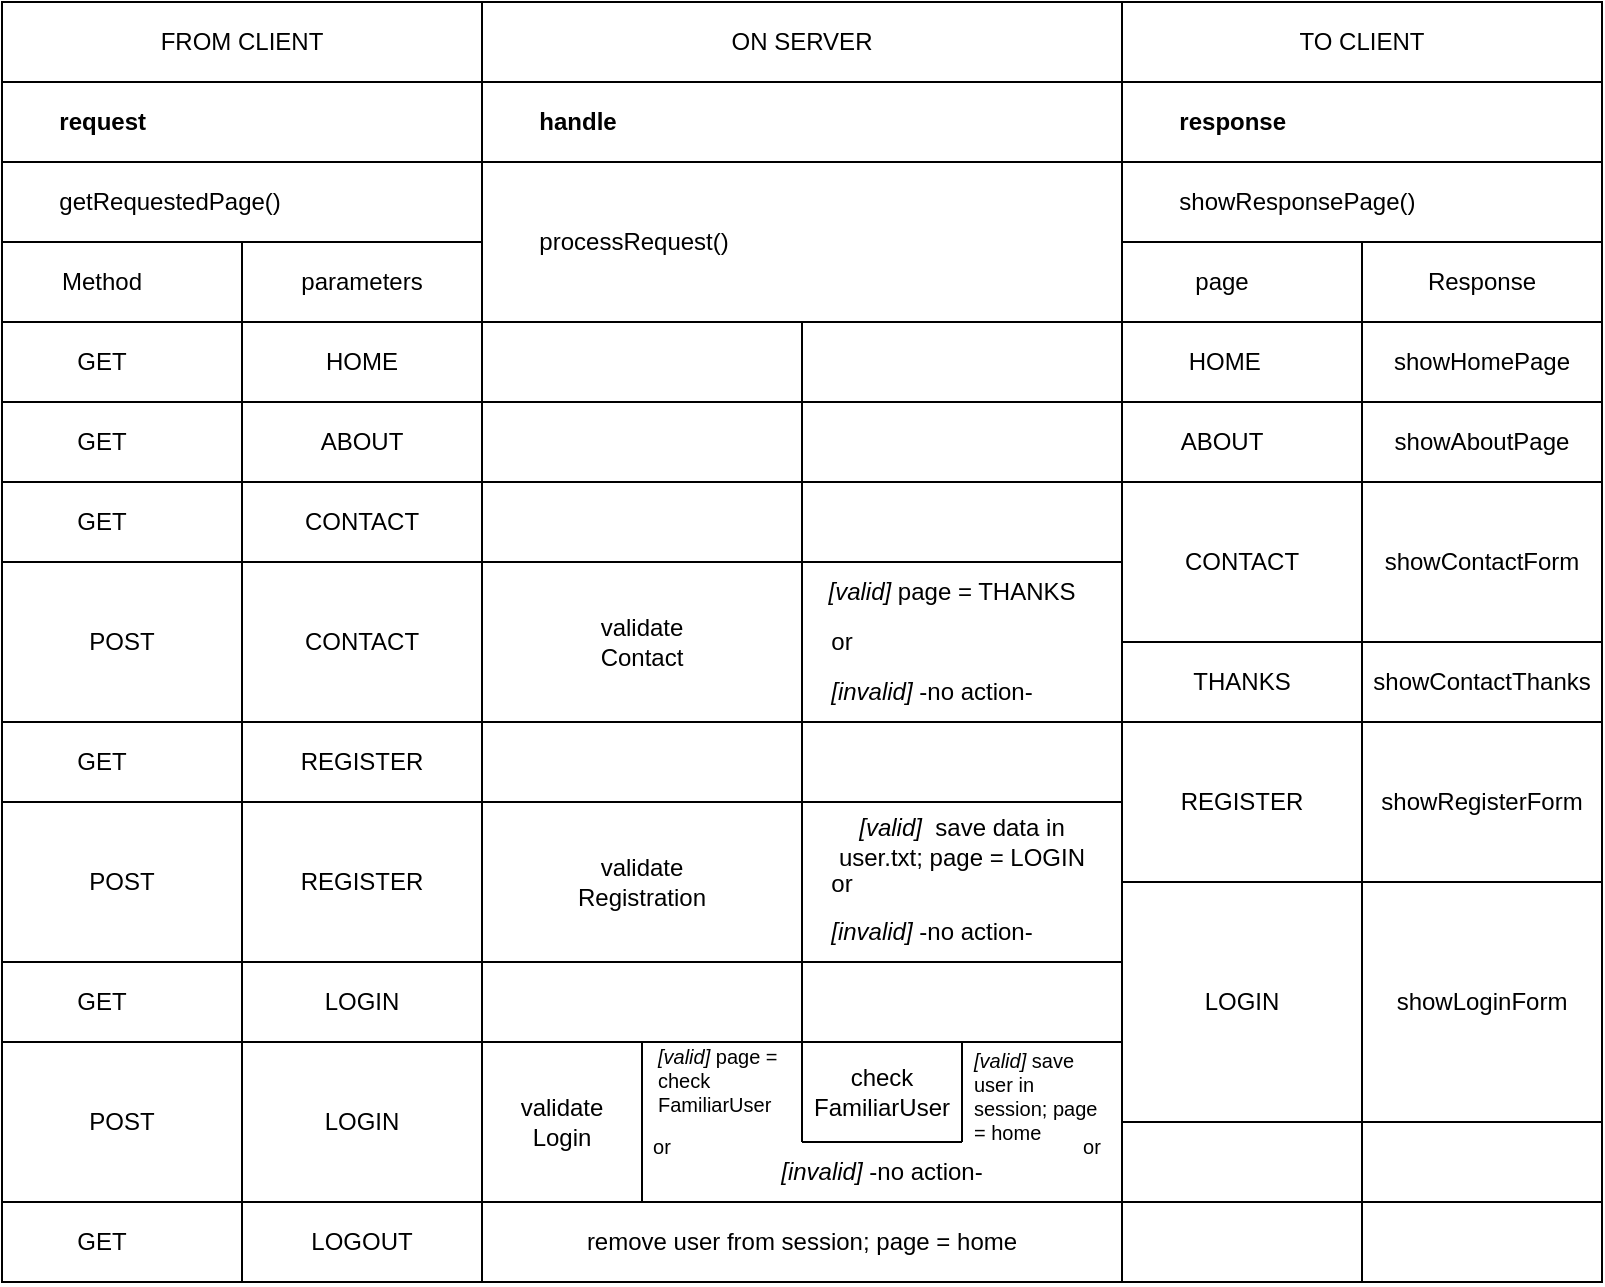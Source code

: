 <mxfile>
    <diagram id="DMjYXx61Azi3tPPFE4pD" name="Page-1">
        <mxGraphModel dx="1145" dy="645" grid="1" gridSize="10" guides="1" tooltips="1" connect="1" arrows="1" fold="1" page="1" pageScale="1" pageWidth="3300" pageHeight="4681" math="0" shadow="0">
            <root>
                <mxCell id="0"/>
                <mxCell id="1" parent="0"/>
                <mxCell id="103" value="" style="rounded=0;whiteSpace=wrap;html=1;align=left;" vertex="1" parent="1">
                    <mxGeometry x="400" y="640" width="320" height="80" as="geometry"/>
                </mxCell>
                <mxCell id="108" value="" style="rounded=0;whiteSpace=wrap;html=1;align=left;" vertex="1" parent="1">
                    <mxGeometry x="400" y="600" width="320" height="40" as="geometry"/>
                </mxCell>
                <mxCell id="88" value="" style="rounded=0;whiteSpace=wrap;html=1;align=left;" vertex="1" parent="1">
                    <mxGeometry x="400" y="520" width="320" height="80" as="geometry"/>
                </mxCell>
                <mxCell id="6" value="FROM CLIENT" style="rounded=0;whiteSpace=wrap;html=1;" vertex="1" parent="1">
                    <mxGeometry x="160" y="120" width="240" height="40" as="geometry"/>
                </mxCell>
                <mxCell id="7" value="&lt;b&gt;&lt;span style=&quot;white-space: pre;&quot;&gt;&#9;&lt;/span&gt;request&lt;/b&gt;" style="rounded=0;whiteSpace=wrap;html=1;align=left;" vertex="1" parent="1">
                    <mxGeometry x="160" y="160" width="240" height="40" as="geometry"/>
                </mxCell>
                <mxCell id="8" value="&lt;span style=&quot;white-space: pre;&quot;&gt;&#9;&lt;/span&gt;getRequestedPage()" style="rounded=0;whiteSpace=wrap;html=1;align=left;" vertex="1" parent="1">
                    <mxGeometry x="160" y="200" width="240" height="40" as="geometry"/>
                </mxCell>
                <mxCell id="9" value="" style="rounded=0;whiteSpace=wrap;html=1;align=left;" vertex="1" parent="1">
                    <mxGeometry x="160" y="240" width="240" height="40" as="geometry"/>
                </mxCell>
                <mxCell id="10" value="" style="rounded=0;whiteSpace=wrap;html=1;align=left;" vertex="1" parent="1">
                    <mxGeometry x="160" y="280" width="240" height="40" as="geometry"/>
                </mxCell>
                <mxCell id="11" value="" style="endArrow=none;html=1;entryX=0.5;entryY=1;entryDx=0;entryDy=0;exitX=0.5;exitY=0;exitDx=0;exitDy=0;" edge="1" parent="1" source="10" target="10">
                    <mxGeometry width="50" height="50" relative="1" as="geometry">
                        <mxPoint x="370" y="240" as="sourcePoint"/>
                        <mxPoint x="420" y="190" as="targetPoint"/>
                    </mxGeometry>
                </mxCell>
                <mxCell id="14" value="" style="endArrow=none;html=1;entryX=0.5;entryY=0;entryDx=0;entryDy=0;exitX=0.5;exitY=1;exitDx=0;exitDy=0;" edge="1" parent="1" source="9" target="9">
                    <mxGeometry width="50" height="50" relative="1" as="geometry">
                        <mxPoint x="260" y="300" as="sourcePoint"/>
                        <mxPoint x="310" y="250" as="targetPoint"/>
                    </mxGeometry>
                </mxCell>
                <mxCell id="15" value="Method" style="text;html=1;strokeColor=none;fillColor=none;align=center;verticalAlign=middle;whiteSpace=wrap;rounded=0;" vertex="1" parent="1">
                    <mxGeometry x="180" y="245" width="60" height="30" as="geometry"/>
                </mxCell>
                <mxCell id="16" value="GET" style="text;html=1;strokeColor=none;fillColor=none;align=center;verticalAlign=middle;whiteSpace=wrap;rounded=0;" vertex="1" parent="1">
                    <mxGeometry x="180" y="285" width="60" height="30" as="geometry"/>
                </mxCell>
                <mxCell id="18" value="parameters" style="text;html=1;strokeColor=none;fillColor=none;align=center;verticalAlign=middle;whiteSpace=wrap;rounded=0;" vertex="1" parent="1">
                    <mxGeometry x="310" y="245" width="60" height="30" as="geometry"/>
                </mxCell>
                <mxCell id="20" value="HOME" style="text;html=1;strokeColor=none;fillColor=none;align=center;verticalAlign=middle;whiteSpace=wrap;rounded=0;" vertex="1" parent="1">
                    <mxGeometry x="310" y="285" width="60" height="30" as="geometry"/>
                </mxCell>
                <mxCell id="21" value="" style="rounded=0;whiteSpace=wrap;html=1;align=left;" vertex="1" parent="1">
                    <mxGeometry x="160" y="320" width="240" height="40" as="geometry"/>
                </mxCell>
                <mxCell id="22" value="" style="endArrow=none;html=1;entryX=0.5;entryY=1;entryDx=0;entryDy=0;exitX=0.5;exitY=0;exitDx=0;exitDy=0;" edge="1" parent="1" source="21" target="21">
                    <mxGeometry width="50" height="50" relative="1" as="geometry">
                        <mxPoint x="370" y="280" as="sourcePoint"/>
                        <mxPoint x="420" y="230" as="targetPoint"/>
                    </mxGeometry>
                </mxCell>
                <mxCell id="23" value="GET" style="text;html=1;strokeColor=none;fillColor=none;align=center;verticalAlign=middle;whiteSpace=wrap;rounded=0;" vertex="1" parent="1">
                    <mxGeometry x="180" y="325" width="60" height="30" as="geometry"/>
                </mxCell>
                <mxCell id="24" value="ABOUT" style="text;html=1;strokeColor=none;fillColor=none;align=center;verticalAlign=middle;whiteSpace=wrap;rounded=0;" vertex="1" parent="1">
                    <mxGeometry x="310" y="325" width="60" height="30" as="geometry"/>
                </mxCell>
                <mxCell id="25" value="" style="rounded=0;whiteSpace=wrap;html=1;align=left;" vertex="1" parent="1">
                    <mxGeometry x="160" y="360" width="240" height="40" as="geometry"/>
                </mxCell>
                <mxCell id="26" value="" style="endArrow=none;html=1;entryX=0.5;entryY=1;entryDx=0;entryDy=0;exitX=0.5;exitY=0;exitDx=0;exitDy=0;" edge="1" parent="1" source="25" target="25">
                    <mxGeometry width="50" height="50" relative="1" as="geometry">
                        <mxPoint x="370" y="320" as="sourcePoint"/>
                        <mxPoint x="420" y="270" as="targetPoint"/>
                    </mxGeometry>
                </mxCell>
                <mxCell id="27" value="GET" style="text;html=1;strokeColor=none;fillColor=none;align=center;verticalAlign=middle;whiteSpace=wrap;rounded=0;" vertex="1" parent="1">
                    <mxGeometry x="180" y="365" width="60" height="30" as="geometry"/>
                </mxCell>
                <mxCell id="28" value="CONTACT" style="text;html=1;strokeColor=none;fillColor=none;align=center;verticalAlign=middle;whiteSpace=wrap;rounded=0;" vertex="1" parent="1">
                    <mxGeometry x="310" y="365" width="60" height="30" as="geometry"/>
                </mxCell>
                <mxCell id="29" value="" style="rounded=0;whiteSpace=wrap;html=1;align=left;" vertex="1" parent="1">
                    <mxGeometry x="160" y="400" width="240" height="80" as="geometry"/>
                </mxCell>
                <mxCell id="30" value="" style="endArrow=none;html=1;entryX=0.5;entryY=1;entryDx=0;entryDy=0;exitX=0.5;exitY=0;exitDx=0;exitDy=0;" edge="1" parent="1" source="29" target="29">
                    <mxGeometry width="50" height="50" relative="1" as="geometry">
                        <mxPoint x="370" y="360" as="sourcePoint"/>
                        <mxPoint x="420" y="310" as="targetPoint"/>
                    </mxGeometry>
                </mxCell>
                <mxCell id="31" value="POST" style="text;html=1;strokeColor=none;fillColor=none;align=center;verticalAlign=middle;whiteSpace=wrap;rounded=0;" vertex="1" parent="1">
                    <mxGeometry x="190" y="425" width="60" height="30" as="geometry"/>
                </mxCell>
                <mxCell id="32" value="CONTACT" style="text;html=1;strokeColor=none;fillColor=none;align=center;verticalAlign=middle;whiteSpace=wrap;rounded=0;" vertex="1" parent="1">
                    <mxGeometry x="310" y="425" width="60" height="30" as="geometry"/>
                </mxCell>
                <mxCell id="33" value="" style="rounded=0;whiteSpace=wrap;html=1;align=left;" vertex="1" parent="1">
                    <mxGeometry x="160" y="480" width="240" height="40" as="geometry"/>
                </mxCell>
                <mxCell id="34" value="" style="endArrow=none;html=1;entryX=0.5;entryY=1;entryDx=0;entryDy=0;exitX=0.5;exitY=0;exitDx=0;exitDy=0;" edge="1" parent="1" source="33" target="33">
                    <mxGeometry width="50" height="50" relative="1" as="geometry">
                        <mxPoint x="370" y="440" as="sourcePoint"/>
                        <mxPoint x="420" y="390" as="targetPoint"/>
                    </mxGeometry>
                </mxCell>
                <mxCell id="35" value="GET" style="text;html=1;strokeColor=none;fillColor=none;align=center;verticalAlign=middle;whiteSpace=wrap;rounded=0;" vertex="1" parent="1">
                    <mxGeometry x="180" y="485" width="60" height="30" as="geometry"/>
                </mxCell>
                <mxCell id="36" value="REGISTER" style="text;html=1;strokeColor=none;fillColor=none;align=center;verticalAlign=middle;whiteSpace=wrap;rounded=0;" vertex="1" parent="1">
                    <mxGeometry x="310" y="485" width="60" height="30" as="geometry"/>
                </mxCell>
                <mxCell id="37" value="ON SERVER" style="rounded=0;whiteSpace=wrap;html=1;" vertex="1" parent="1">
                    <mxGeometry x="400" y="120" width="320" height="40" as="geometry"/>
                </mxCell>
                <mxCell id="38" value="&lt;span style=&quot;white-space: pre;&quot;&gt;&#9;&lt;/span&gt;processRequest()" style="rounded=0;whiteSpace=wrap;html=1;align=left;labelBackgroundColor=none;" vertex="1" parent="1">
                    <mxGeometry x="400" y="200" width="320" height="80" as="geometry"/>
                </mxCell>
                <mxCell id="39" value="&lt;b&gt;&lt;span style=&quot;white-space: pre;&quot;&gt;&#9;&lt;/span&gt;handle&lt;/b&gt;" style="rounded=0;whiteSpace=wrap;html=1;align=left;" vertex="1" parent="1">
                    <mxGeometry x="400" y="160" width="320" height="40" as="geometry"/>
                </mxCell>
                <mxCell id="40" value="" style="rounded=0;whiteSpace=wrap;html=1;align=left;" vertex="1" parent="1">
                    <mxGeometry x="400" y="280" width="320" height="40" as="geometry"/>
                </mxCell>
                <mxCell id="41" value="" style="rounded=0;whiteSpace=wrap;html=1;align=left;" vertex="1" parent="1">
                    <mxGeometry x="400" y="320" width="320" height="40" as="geometry"/>
                </mxCell>
                <mxCell id="42" value="" style="rounded=0;whiteSpace=wrap;html=1;align=left;" vertex="1" parent="1">
                    <mxGeometry x="400" y="360" width="320" height="40" as="geometry"/>
                </mxCell>
                <mxCell id="43" value="" style="rounded=0;whiteSpace=wrap;html=1;align=left;" vertex="1" parent="1">
                    <mxGeometry x="400" y="400" width="320" height="80" as="geometry"/>
                </mxCell>
                <mxCell id="44" value="" style="rounded=0;whiteSpace=wrap;html=1;align=left;" vertex="1" parent="1">
                    <mxGeometry x="400" y="480" width="320" height="40" as="geometry"/>
                </mxCell>
                <mxCell id="45" value="TO CLIENT" style="rounded=0;whiteSpace=wrap;html=1;" vertex="1" parent="1">
                    <mxGeometry x="720" y="120" width="240" height="40" as="geometry"/>
                </mxCell>
                <mxCell id="46" value="&lt;b&gt;&lt;span style=&quot;white-space: pre;&quot;&gt;&#9;&lt;/span&gt;response&lt;/b&gt;" style="rounded=0;whiteSpace=wrap;html=1;align=left;" vertex="1" parent="1">
                    <mxGeometry x="720" y="160" width="240" height="40" as="geometry"/>
                </mxCell>
                <mxCell id="47" value="&lt;span style=&quot;white-space: pre;&quot;&gt;&#9;&lt;/span&gt;showResponsePage()" style="rounded=0;whiteSpace=wrap;html=1;align=left;" vertex="1" parent="1">
                    <mxGeometry x="720" y="200" width="240" height="40" as="geometry"/>
                </mxCell>
                <mxCell id="48" value="" style="rounded=0;whiteSpace=wrap;html=1;align=left;" vertex="1" parent="1">
                    <mxGeometry x="720" y="240" width="240" height="40" as="geometry"/>
                </mxCell>
                <mxCell id="49" value="" style="rounded=0;whiteSpace=wrap;html=1;align=left;" vertex="1" parent="1">
                    <mxGeometry x="720" y="280" width="240" height="40" as="geometry"/>
                </mxCell>
                <mxCell id="50" value="" style="endArrow=none;html=1;entryX=0.5;entryY=1;entryDx=0;entryDy=0;exitX=0.5;exitY=0;exitDx=0;exitDy=0;" edge="1" parent="1" source="49" target="49">
                    <mxGeometry width="50" height="50" relative="1" as="geometry">
                        <mxPoint x="930" y="240" as="sourcePoint"/>
                        <mxPoint x="980" y="190" as="targetPoint"/>
                    </mxGeometry>
                </mxCell>
                <mxCell id="51" value="" style="endArrow=none;html=1;entryX=0.5;entryY=0;entryDx=0;entryDy=0;exitX=0.5;exitY=1;exitDx=0;exitDy=0;" edge="1" parent="1" source="48" target="48">
                    <mxGeometry width="50" height="50" relative="1" as="geometry">
                        <mxPoint x="820" y="300" as="sourcePoint"/>
                        <mxPoint x="870" y="250" as="targetPoint"/>
                    </mxGeometry>
                </mxCell>
                <mxCell id="52" value="page" style="text;html=1;strokeColor=none;fillColor=none;align=center;verticalAlign=middle;whiteSpace=wrap;rounded=0;" vertex="1" parent="1">
                    <mxGeometry x="740" y="245" width="60" height="30" as="geometry"/>
                </mxCell>
                <mxCell id="53" value="HOME&lt;span style=&quot;white-space: pre;&quot;&gt;&#9;&lt;/span&gt;" style="text;html=1;strokeColor=none;fillColor=none;align=center;verticalAlign=middle;whiteSpace=wrap;rounded=0;" vertex="1" parent="1">
                    <mxGeometry x="750" y="285" width="60" height="30" as="geometry"/>
                </mxCell>
                <mxCell id="54" value="Response" style="text;html=1;strokeColor=none;fillColor=none;align=center;verticalAlign=middle;whiteSpace=wrap;rounded=0;" vertex="1" parent="1">
                    <mxGeometry x="870" y="245" width="60" height="30" as="geometry"/>
                </mxCell>
                <mxCell id="55" value="showHomePage" style="text;html=1;strokeColor=none;fillColor=none;align=center;verticalAlign=middle;whiteSpace=wrap;rounded=0;" vertex="1" parent="1">
                    <mxGeometry x="870" y="285" width="60" height="30" as="geometry"/>
                </mxCell>
                <mxCell id="56" value="" style="rounded=0;whiteSpace=wrap;html=1;align=left;" vertex="1" parent="1">
                    <mxGeometry x="720" y="320" width="240" height="40" as="geometry"/>
                </mxCell>
                <mxCell id="57" value="" style="endArrow=none;html=1;entryX=0.5;entryY=1;entryDx=0;entryDy=0;exitX=0.5;exitY=0;exitDx=0;exitDy=0;" edge="1" parent="1" source="56" target="56">
                    <mxGeometry width="50" height="50" relative="1" as="geometry">
                        <mxPoint x="930" y="280" as="sourcePoint"/>
                        <mxPoint x="980" y="230" as="targetPoint"/>
                    </mxGeometry>
                </mxCell>
                <mxCell id="58" value="ABOUT" style="text;html=1;strokeColor=none;fillColor=none;align=center;verticalAlign=middle;whiteSpace=wrap;rounded=0;" vertex="1" parent="1">
                    <mxGeometry x="740" y="325" width="60" height="30" as="geometry"/>
                </mxCell>
                <mxCell id="59" value="showAboutPage" style="text;html=1;strokeColor=none;fillColor=none;align=center;verticalAlign=middle;whiteSpace=wrap;rounded=0;" vertex="1" parent="1">
                    <mxGeometry x="870" y="325" width="60" height="30" as="geometry"/>
                </mxCell>
                <mxCell id="60" value="" style="rounded=0;whiteSpace=wrap;html=1;align=left;" vertex="1" parent="1">
                    <mxGeometry x="720" y="360" width="240" height="80" as="geometry"/>
                </mxCell>
                <mxCell id="61" value="" style="endArrow=none;html=1;entryX=0.5;entryY=1;entryDx=0;entryDy=0;exitX=0.5;exitY=0;exitDx=0;exitDy=0;" edge="1" parent="1" source="60" target="60">
                    <mxGeometry width="50" height="50" relative="1" as="geometry">
                        <mxPoint x="930" y="320" as="sourcePoint"/>
                        <mxPoint x="980" y="270" as="targetPoint"/>
                    </mxGeometry>
                </mxCell>
                <mxCell id="62" value="CONTACT" style="text;html=1;strokeColor=none;fillColor=none;align=center;verticalAlign=middle;whiteSpace=wrap;rounded=0;" vertex="1" parent="1">
                    <mxGeometry x="750" y="385" width="60" height="30" as="geometry"/>
                </mxCell>
                <mxCell id="63" value="showContactForm" style="text;html=1;strokeColor=none;fillColor=none;align=center;verticalAlign=middle;whiteSpace=wrap;rounded=0;" vertex="1" parent="1">
                    <mxGeometry x="870" y="385" width="60" height="30" as="geometry"/>
                </mxCell>
                <mxCell id="65" value="" style="endArrow=none;html=1;entryX=0.5;entryY=1;entryDx=0;entryDy=0;exitX=0.5;exitY=0;exitDx=0;exitDy=0;" edge="1" parent="1">
                    <mxGeometry width="50" height="50" relative="1" as="geometry">
                        <mxPoint x="840" y="400" as="sourcePoint"/>
                        <mxPoint x="840" y="480" as="targetPoint"/>
                    </mxGeometry>
                </mxCell>
                <mxCell id="68" value="" style="rounded=0;whiteSpace=wrap;html=1;align=left;" vertex="1" parent="1">
                    <mxGeometry x="720" y="480" width="240" height="80" as="geometry"/>
                </mxCell>
                <mxCell id="69" value="" style="endArrow=none;html=1;entryX=0.5;entryY=1;entryDx=0;entryDy=0;exitX=0.5;exitY=0;exitDx=0;exitDy=0;" edge="1" parent="1" source="68" target="68">
                    <mxGeometry width="50" height="50" relative="1" as="geometry">
                        <mxPoint x="930" y="440" as="sourcePoint"/>
                        <mxPoint x="980" y="390" as="targetPoint"/>
                    </mxGeometry>
                </mxCell>
                <mxCell id="70" value="REGISTER" style="text;html=1;strokeColor=none;fillColor=none;align=center;verticalAlign=middle;whiteSpace=wrap;rounded=0;" vertex="1" parent="1">
                    <mxGeometry x="750" y="505" width="60" height="30" as="geometry"/>
                </mxCell>
                <mxCell id="71" value="showRegisterForm" style="text;html=1;strokeColor=none;fillColor=none;align=center;verticalAlign=middle;whiteSpace=wrap;rounded=0;" vertex="1" parent="1">
                    <mxGeometry x="870" y="505" width="60" height="30" as="geometry"/>
                </mxCell>
                <mxCell id="72" value="" style="rounded=0;whiteSpace=wrap;html=1;align=left;" vertex="1" parent="1">
                    <mxGeometry x="720" y="440" width="240" height="40" as="geometry"/>
                </mxCell>
                <mxCell id="74" value="" style="endArrow=none;html=1;entryX=0.5;entryY=0;entryDx=0;entryDy=0;exitX=0.5;exitY=1;exitDx=0;exitDy=0;" edge="1" parent="1" source="72" target="72">
                    <mxGeometry width="50" height="50" relative="1" as="geometry">
                        <mxPoint x="810" y="520" as="sourcePoint"/>
                        <mxPoint x="860" y="470" as="targetPoint"/>
                    </mxGeometry>
                </mxCell>
                <mxCell id="76" value="THANKS" style="text;html=1;strokeColor=none;fillColor=none;align=center;verticalAlign=middle;whiteSpace=wrap;rounded=0;" vertex="1" parent="1">
                    <mxGeometry x="750" y="445" width="60" height="30" as="geometry"/>
                </mxCell>
                <mxCell id="78" value="showContactThanks" style="text;html=1;strokeColor=none;fillColor=none;align=center;verticalAlign=middle;whiteSpace=wrap;rounded=0;" vertex="1" parent="1">
                    <mxGeometry x="870" y="445" width="60" height="30" as="geometry"/>
                </mxCell>
                <mxCell id="79" value="" style="endArrow=none;html=1;entryX=0.5;entryY=0;entryDx=0;entryDy=0;" edge="1" parent="1" target="40">
                    <mxGeometry width="50" height="50" relative="1" as="geometry">
                        <mxPoint x="560" y="690" as="sourcePoint"/>
                        <mxPoint x="590" y="430" as="targetPoint"/>
                    </mxGeometry>
                </mxCell>
                <mxCell id="80" value="validate Contact" style="text;html=1;strokeColor=none;fillColor=none;align=center;verticalAlign=middle;whiteSpace=wrap;rounded=0;labelBackgroundColor=none;" vertex="1" parent="1">
                    <mxGeometry x="450" y="425" width="60" height="30" as="geometry"/>
                </mxCell>
                <mxCell id="81" value="&lt;i&gt;[valid]&lt;/i&gt; page = THANKS" style="text;html=1;strokeColor=none;fillColor=none;align=center;verticalAlign=middle;whiteSpace=wrap;rounded=0;labelBackgroundColor=none;" vertex="1" parent="1">
                    <mxGeometry x="560" y="400" width="150" height="30" as="geometry"/>
                </mxCell>
                <mxCell id="82" value="&lt;i&gt;[invalid] &lt;/i&gt;-no action-" style="text;html=1;strokeColor=none;fillColor=none;align=center;verticalAlign=middle;whiteSpace=wrap;rounded=0;labelBackgroundColor=none;" vertex="1" parent="1">
                    <mxGeometry x="550" y="450" width="150" height="30" as="geometry"/>
                </mxCell>
                <mxCell id="83" value="or" style="text;html=1;strokeColor=none;fillColor=none;align=center;verticalAlign=middle;whiteSpace=wrap;rounded=0;labelBackgroundColor=none;" vertex="1" parent="1">
                    <mxGeometry x="550" y="425" width="60" height="30" as="geometry"/>
                </mxCell>
                <mxCell id="84" value="" style="rounded=0;whiteSpace=wrap;html=1;align=left;" vertex="1" parent="1">
                    <mxGeometry x="160" y="520" width="240" height="80" as="geometry"/>
                </mxCell>
                <mxCell id="85" value="" style="endArrow=none;html=1;entryX=0.5;entryY=1;entryDx=0;entryDy=0;exitX=0.5;exitY=0;exitDx=0;exitDy=0;" edge="1" parent="1" source="84" target="84">
                    <mxGeometry width="50" height="50" relative="1" as="geometry">
                        <mxPoint x="370" y="480" as="sourcePoint"/>
                        <mxPoint x="420" y="430" as="targetPoint"/>
                    </mxGeometry>
                </mxCell>
                <mxCell id="86" value="POST" style="text;html=1;strokeColor=none;fillColor=none;align=center;verticalAlign=middle;whiteSpace=wrap;rounded=0;" vertex="1" parent="1">
                    <mxGeometry x="190" y="545" width="60" height="30" as="geometry"/>
                </mxCell>
                <mxCell id="87" value="REGISTER" style="text;html=1;strokeColor=none;fillColor=none;align=center;verticalAlign=middle;whiteSpace=wrap;rounded=0;" vertex="1" parent="1">
                    <mxGeometry x="310" y="545" width="60" height="30" as="geometry"/>
                </mxCell>
                <mxCell id="89" value="" style="endArrow=none;html=1;entryX=0.5;entryY=1;entryDx=0;entryDy=0;exitX=0.5;exitY=0;exitDx=0;exitDy=0;" edge="1" parent="1">
                    <mxGeometry width="50" height="50" relative="1" as="geometry">
                        <mxPoint x="840" y="520" as="sourcePoint"/>
                        <mxPoint x="840" y="600" as="targetPoint"/>
                    </mxGeometry>
                </mxCell>
                <mxCell id="91" value="" style="endArrow=none;html=1;entryX=0.5;entryY=0;entryDx=0;entryDy=0;exitX=0.5;exitY=1;exitDx=0;exitDy=0;" edge="1" parent="1">
                    <mxGeometry width="50" height="50" relative="1" as="geometry">
                        <mxPoint x="840" y="560" as="sourcePoint"/>
                        <mxPoint x="840" y="520" as="targetPoint"/>
                    </mxGeometry>
                </mxCell>
                <mxCell id="94" value="validate Registration" style="text;html=1;strokeColor=none;fillColor=none;align=center;verticalAlign=middle;whiteSpace=wrap;rounded=0;labelBackgroundColor=none;" vertex="1" parent="1">
                    <mxGeometry x="450" y="545" width="60" height="30" as="geometry"/>
                </mxCell>
                <mxCell id="95" value="&lt;i&gt;[valid]&lt;/i&gt;&amp;nbsp; save data in user.txt; page = LOGIN" style="text;html=1;strokeColor=none;fillColor=none;align=center;verticalAlign=middle;whiteSpace=wrap;rounded=0;labelBackgroundColor=none;" vertex="1" parent="1">
                    <mxGeometry x="565" y="525" width="150" height="30" as="geometry"/>
                </mxCell>
                <mxCell id="96" value="&lt;i&gt;[invalid] &lt;/i&gt;-no action-" style="text;html=1;strokeColor=none;fillColor=none;align=center;verticalAlign=middle;whiteSpace=wrap;rounded=0;labelBackgroundColor=none;" vertex="1" parent="1">
                    <mxGeometry x="550" y="570" width="150" height="30" as="geometry"/>
                </mxCell>
                <mxCell id="97" value="or" style="text;html=1;strokeColor=none;fillColor=none;align=center;verticalAlign=middle;whiteSpace=wrap;rounded=0;labelBackgroundColor=none;" vertex="1" parent="1">
                    <mxGeometry x="550" y="546" width="60" height="30" as="geometry"/>
                </mxCell>
                <mxCell id="98" value="" style="rounded=0;whiteSpace=wrap;html=1;align=left;" vertex="1" parent="1">
                    <mxGeometry x="720" y="560" width="240" height="120" as="geometry"/>
                </mxCell>
                <mxCell id="99" value="" style="endArrow=none;html=1;entryX=0.5;entryY=0;entryDx=0;entryDy=0;exitX=0.5;exitY=1;exitDx=0;exitDy=0;" edge="1" parent="1" source="98" target="98">
                    <mxGeometry width="50" height="50" relative="1" as="geometry">
                        <mxPoint x="850" y="570" as="sourcePoint"/>
                        <mxPoint x="850" y="530" as="targetPoint"/>
                    </mxGeometry>
                </mxCell>
                <mxCell id="100" value="LOGIN" style="text;html=1;strokeColor=none;fillColor=none;align=center;verticalAlign=middle;whiteSpace=wrap;rounded=0;" vertex="1" parent="1">
                    <mxGeometry x="750" y="605" width="60" height="30" as="geometry"/>
                </mxCell>
                <mxCell id="102" value="showLoginForm" style="text;html=1;strokeColor=none;fillColor=none;align=center;verticalAlign=middle;whiteSpace=wrap;rounded=0;" vertex="1" parent="1">
                    <mxGeometry x="870" y="605" width="60" height="30" as="geometry"/>
                </mxCell>
                <mxCell id="104" value="" style="rounded=0;whiteSpace=wrap;html=1;align=left;" vertex="1" parent="1">
                    <mxGeometry x="160" y="600" width="240" height="40" as="geometry"/>
                </mxCell>
                <mxCell id="105" value="" style="endArrow=none;html=1;entryX=0.5;entryY=1;entryDx=0;entryDy=0;exitX=0.5;exitY=0;exitDx=0;exitDy=0;" edge="1" parent="1" source="104" target="104">
                    <mxGeometry width="50" height="50" relative="1" as="geometry">
                        <mxPoint x="370" y="560" as="sourcePoint"/>
                        <mxPoint x="420" y="510" as="targetPoint"/>
                    </mxGeometry>
                </mxCell>
                <mxCell id="106" value="GET" style="text;html=1;strokeColor=none;fillColor=none;align=center;verticalAlign=middle;whiteSpace=wrap;rounded=0;" vertex="1" parent="1">
                    <mxGeometry x="180" y="605" width="60" height="30" as="geometry"/>
                </mxCell>
                <mxCell id="107" value="LOGIN" style="text;html=1;strokeColor=none;fillColor=none;align=center;verticalAlign=middle;whiteSpace=wrap;rounded=0;" vertex="1" parent="1">
                    <mxGeometry x="310" y="605" width="60" height="30" as="geometry"/>
                </mxCell>
                <mxCell id="110" value="" style="endArrow=none;html=1;entryX=0.5;entryY=1;entryDx=0;entryDy=0;exitX=0.5;exitY=0;exitDx=0;exitDy=0;" edge="1" parent="1">
                    <mxGeometry width="50" height="50" relative="1" as="geometry">
                        <mxPoint x="840" y="600" as="sourcePoint"/>
                        <mxPoint x="840" y="680" as="targetPoint"/>
                    </mxGeometry>
                </mxCell>
                <mxCell id="113" value="" style="rounded=0;whiteSpace=wrap;html=1;align=left;" vertex="1" parent="1">
                    <mxGeometry x="160" y="640" width="240" height="80" as="geometry"/>
                </mxCell>
                <mxCell id="114" value="" style="endArrow=none;html=1;entryX=0.5;entryY=1;entryDx=0;entryDy=0;exitX=0.5;exitY=0;exitDx=0;exitDy=0;" edge="1" parent="1" source="113" target="113">
                    <mxGeometry width="50" height="50" relative="1" as="geometry">
                        <mxPoint x="370" y="600" as="sourcePoint"/>
                        <mxPoint x="420" y="550" as="targetPoint"/>
                    </mxGeometry>
                </mxCell>
                <mxCell id="115" value="POST" style="text;html=1;strokeColor=none;fillColor=none;align=center;verticalAlign=middle;whiteSpace=wrap;rounded=0;" vertex="1" parent="1">
                    <mxGeometry x="190" y="665" width="60" height="30" as="geometry"/>
                </mxCell>
                <mxCell id="116" value="LOGIN" style="text;html=1;strokeColor=none;fillColor=none;align=center;verticalAlign=middle;whiteSpace=wrap;rounded=0;" vertex="1" parent="1">
                    <mxGeometry x="310" y="665" width="60" height="30" as="geometry"/>
                </mxCell>
                <mxCell id="117" value="" style="endArrow=none;html=1;entryX=0.5;entryY=1;entryDx=0;entryDy=0;exitX=0.5;exitY=0;exitDx=0;exitDy=0;" edge="1" parent="1">
                    <mxGeometry width="50" height="50" relative="1" as="geometry">
                        <mxPoint x="840" y="640" as="sourcePoint"/>
                        <mxPoint x="840" y="720" as="targetPoint"/>
                    </mxGeometry>
                </mxCell>
                <mxCell id="118" value="" style="endArrow=none;html=1;entryX=0.5;entryY=0;entryDx=0;entryDy=0;exitX=0.5;exitY=1;exitDx=0;exitDy=0;" edge="1" parent="1">
                    <mxGeometry width="50" height="50" relative="1" as="geometry">
                        <mxPoint x="840" y="680" as="sourcePoint"/>
                        <mxPoint x="840" y="640" as="targetPoint"/>
                    </mxGeometry>
                </mxCell>
                <mxCell id="119" value="validate Login" style="text;html=1;strokeColor=none;fillColor=none;align=center;verticalAlign=middle;whiteSpace=wrap;rounded=0;labelBackgroundColor=none;" vertex="1" parent="1">
                    <mxGeometry x="410" y="665" width="60" height="30" as="geometry"/>
                </mxCell>
                <mxCell id="120" value="&lt;i&gt;[valid]&lt;/i&gt;&amp;nbsp;page = check&lt;br&gt;FamiliarUser" style="text;html=1;strokeColor=none;fillColor=none;align=left;verticalAlign=middle;whiteSpace=wrap;rounded=0;labelBackgroundColor=none;fontSize=10;" vertex="1" parent="1">
                    <mxGeometry x="486" y="644" width="70" height="30" as="geometry"/>
                </mxCell>
                <mxCell id="122" value="or" style="text;html=1;strokeColor=none;fillColor=none;align=center;verticalAlign=middle;whiteSpace=wrap;rounded=0;labelBackgroundColor=none;fontSize=10;" vertex="1" parent="1">
                    <mxGeometry x="460" y="677" width="60" height="30" as="geometry"/>
                </mxCell>
                <mxCell id="123" value="" style="rounded=0;whiteSpace=wrap;html=1;align=left;" vertex="1" parent="1">
                    <mxGeometry x="720" y="680" width="240" height="40" as="geometry"/>
                </mxCell>
                <mxCell id="124" value="" style="endArrow=none;html=1;entryX=0.5;entryY=0;entryDx=0;entryDy=0;exitX=0.5;exitY=1;exitDx=0;exitDy=0;" edge="1" parent="1" source="123" target="123">
                    <mxGeometry width="50" height="50" relative="1" as="geometry">
                        <mxPoint x="850" y="690" as="sourcePoint"/>
                        <mxPoint x="850" y="650" as="targetPoint"/>
                    </mxGeometry>
                </mxCell>
                <mxCell id="129" value="check&lt;br&gt;FamiliarUser" style="text;html=1;strokeColor=none;fillColor=none;align=center;verticalAlign=middle;whiteSpace=wrap;rounded=0;labelBackgroundColor=none;" vertex="1" parent="1">
                    <mxGeometry x="570" y="650" width="60" height="30" as="geometry"/>
                </mxCell>
                <mxCell id="131" value="" style="endArrow=none;html=1;entryX=0.25;entryY=1;entryDx=0;entryDy=0;exitX=0.25;exitY=1;exitDx=0;exitDy=0;" edge="1" parent="1" source="103" target="108">
                    <mxGeometry width="50" height="50" relative="1" as="geometry">
                        <mxPoint x="560" y="690" as="sourcePoint"/>
                        <mxPoint x="610" y="640" as="targetPoint"/>
                    </mxGeometry>
                </mxCell>
                <mxCell id="133" value="&lt;i&gt;[invalid] &lt;/i&gt;-no action-" style="text;html=1;strokeColor=none;fillColor=none;align=center;verticalAlign=middle;whiteSpace=wrap;rounded=0;labelBackgroundColor=none;" vertex="1" parent="1">
                    <mxGeometry x="525" y="690" width="150" height="30" as="geometry"/>
                </mxCell>
                <mxCell id="138" value="&lt;i&gt;[valid]&lt;/i&gt;&amp;nbsp;save user in session; page = home" style="text;html=1;strokeColor=none;fillColor=none;align=left;verticalAlign=middle;whiteSpace=wrap;rounded=0;labelBackgroundColor=none;fontSize=10;" vertex="1" parent="1">
                    <mxGeometry x="644" y="652" width="70" height="30" as="geometry"/>
                </mxCell>
                <mxCell id="139" value="" style="endArrow=none;html=1;fontSize=10;exitX=0.75;exitY=1;exitDx=0;exitDy=0;entryX=0.75;entryY=0.625;entryDx=0;entryDy=0;entryPerimeter=0;" edge="1" parent="1" source="108" target="103">
                    <mxGeometry width="50" height="50" relative="1" as="geometry">
                        <mxPoint x="630" y="660" as="sourcePoint"/>
                        <mxPoint x="680" y="610" as="targetPoint"/>
                    </mxGeometry>
                </mxCell>
                <mxCell id="140" value="or" style="text;html=1;strokeColor=none;fillColor=none;align=center;verticalAlign=middle;whiteSpace=wrap;rounded=0;labelBackgroundColor=none;fontSize=10;" vertex="1" parent="1">
                    <mxGeometry x="675" y="677" width="60" height="30" as="geometry"/>
                </mxCell>
                <mxCell id="141" value="" style="endArrow=none;html=1;fontSize=10;" edge="1" parent="1">
                    <mxGeometry width="50" height="50" relative="1" as="geometry">
                        <mxPoint x="640" y="690" as="sourcePoint"/>
                        <mxPoint x="560" y="690" as="targetPoint"/>
                    </mxGeometry>
                </mxCell>
                <mxCell id="143" value="" style="rounded=0;whiteSpace=wrap;html=1;align=left;" vertex="1" parent="1">
                    <mxGeometry x="160" y="720" width="240" height="40" as="geometry"/>
                </mxCell>
                <mxCell id="144" value="" style="endArrow=none;html=1;entryX=0.5;entryY=1;entryDx=0;entryDy=0;exitX=0.5;exitY=0;exitDx=0;exitDy=0;" edge="1" parent="1" source="143" target="143">
                    <mxGeometry width="50" height="50" relative="1" as="geometry">
                        <mxPoint x="370" y="680" as="sourcePoint"/>
                        <mxPoint x="420" y="630" as="targetPoint"/>
                    </mxGeometry>
                </mxCell>
                <mxCell id="145" value="GET" style="text;html=1;strokeColor=none;fillColor=none;align=center;verticalAlign=middle;whiteSpace=wrap;rounded=0;" vertex="1" parent="1">
                    <mxGeometry x="180" y="725" width="60" height="30" as="geometry"/>
                </mxCell>
                <mxCell id="146" value="LOGOUT" style="text;html=1;strokeColor=none;fillColor=none;align=center;verticalAlign=middle;whiteSpace=wrap;rounded=0;" vertex="1" parent="1">
                    <mxGeometry x="310" y="725" width="60" height="30" as="geometry"/>
                </mxCell>
                <mxCell id="151" value="" style="rounded=0;whiteSpace=wrap;html=1;align=left;" vertex="1" parent="1">
                    <mxGeometry x="400" y="720" width="320" height="40" as="geometry"/>
                </mxCell>
                <mxCell id="153" value="" style="rounded=0;whiteSpace=wrap;html=1;align=left;" vertex="1" parent="1">
                    <mxGeometry x="720" y="720" width="240" height="40" as="geometry"/>
                </mxCell>
                <mxCell id="154" value="" style="endArrow=none;html=1;entryX=0.5;entryY=1;entryDx=0;entryDy=0;exitX=0.5;exitY=0;exitDx=0;exitDy=0;" edge="1" parent="1" source="153" target="153">
                    <mxGeometry width="50" height="50" relative="1" as="geometry">
                        <mxPoint x="930" y="680" as="sourcePoint"/>
                        <mxPoint x="980" y="630" as="targetPoint"/>
                    </mxGeometry>
                </mxCell>
                <mxCell id="165" value="remove user from session; page = home" style="text;html=1;strokeColor=none;fillColor=none;align=center;verticalAlign=middle;whiteSpace=wrap;rounded=0;labelBackgroundColor=none;" vertex="1" parent="1">
                    <mxGeometry x="410" y="725" width="300" height="30" as="geometry"/>
                </mxCell>
            </root>
        </mxGraphModel>
    </diagram>
</mxfile>